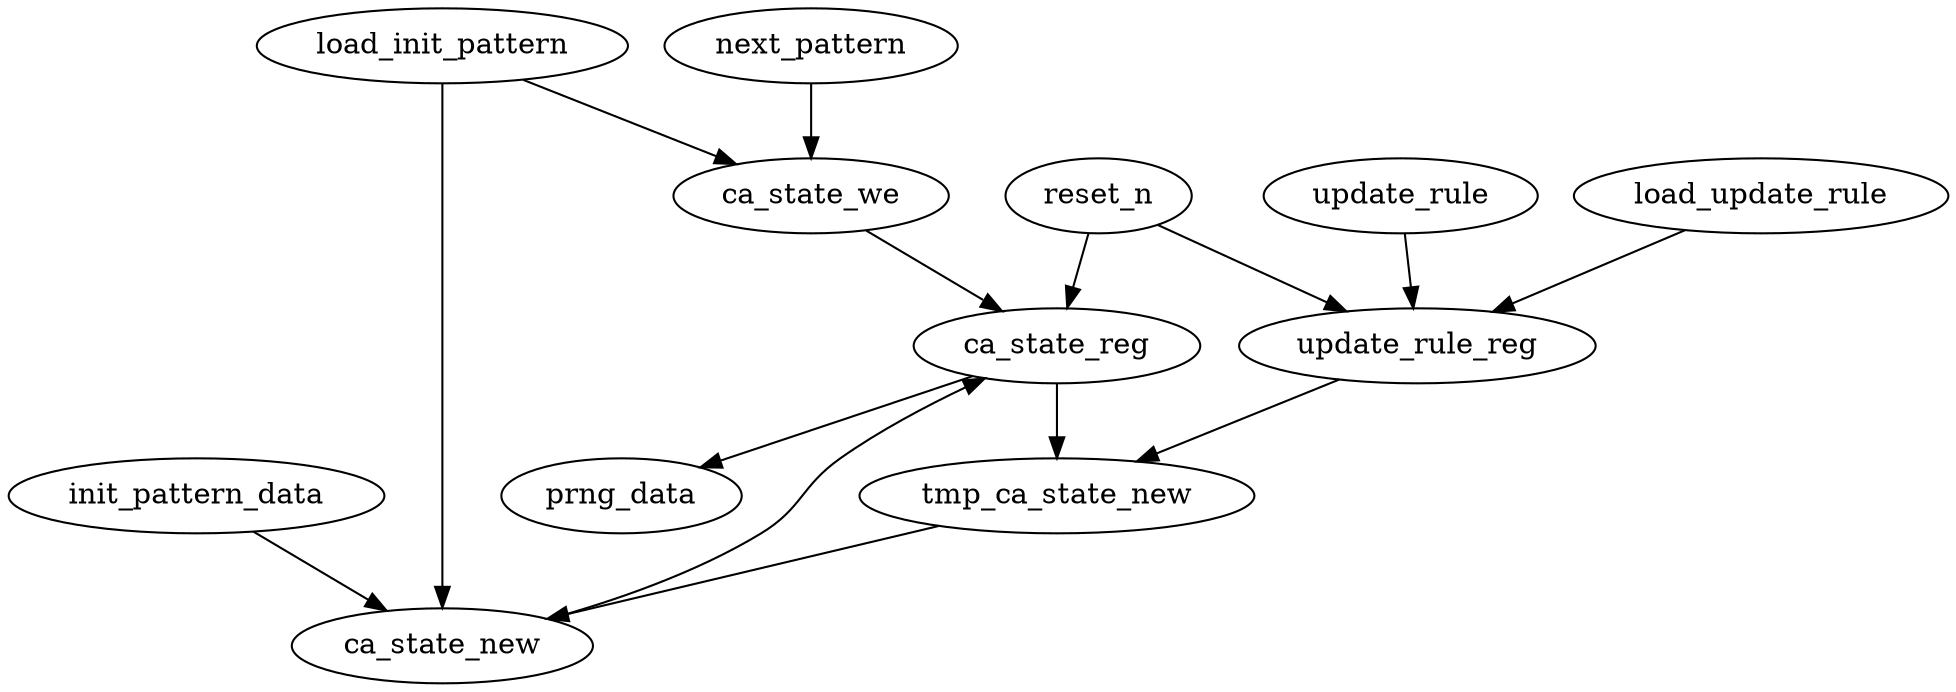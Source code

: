 strict digraph "" {
	ca_state_reg -> tmp_ca_state_new	 [weight=768.0];
	ca_state_reg -> prng_data	 [weight=1.0];
	update_rule_reg -> tmp_ca_state_new	 [weight=256.0];
	ca_state_new -> ca_state_reg	 [weight=1.0];
	tmp_ca_state_new -> ca_state_new	 [weight=1.0];
	update_rule -> update_rule_reg	 [weight=1.0];
	init_pattern_data -> ca_state_new	 [weight=1.0];
	load_init_pattern -> ca_state_new	 [weight=2.0];
	load_init_pattern -> ca_state_we	 [weight=2.0];
	reset_n -> ca_state_reg	 [weight=2.0];
	reset_n -> update_rule_reg	 [weight=2.0];
	ca_state_we -> ca_state_reg	 [weight=1.0];
	next_pattern -> ca_state_we	 [weight=2.0];
	load_update_rule -> update_rule_reg	 [weight=1.0];
}
